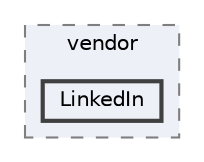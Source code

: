 digraph "dev.sharpishly.com/website/vendor/LinkedIn"
{
 // LATEX_PDF_SIZE
  bgcolor="transparent";
  edge [fontname=Helvetica,fontsize=10,labelfontname=Helvetica,labelfontsize=10];
  node [fontname=Helvetica,fontsize=10,shape=box,height=0.2,width=0.4];
  compound=true
  subgraph clusterdir_6031a4b2d1cb1e9d66cf451e65c1ec22 {
    graph [ bgcolor="#edf0f7", pencolor="grey50", label="vendor", fontname=Helvetica,fontsize=10 style="filled,dashed", URL="dir_6031a4b2d1cb1e9d66cf451e65c1ec22.html",tooltip=""]
  dir_657dc4ecaa169452ce1a662f989ed437 [label="LinkedIn", fillcolor="#edf0f7", color="grey25", style="filled,bold", URL="dir_657dc4ecaa169452ce1a662f989ed437.html",tooltip=""];
  }
}
